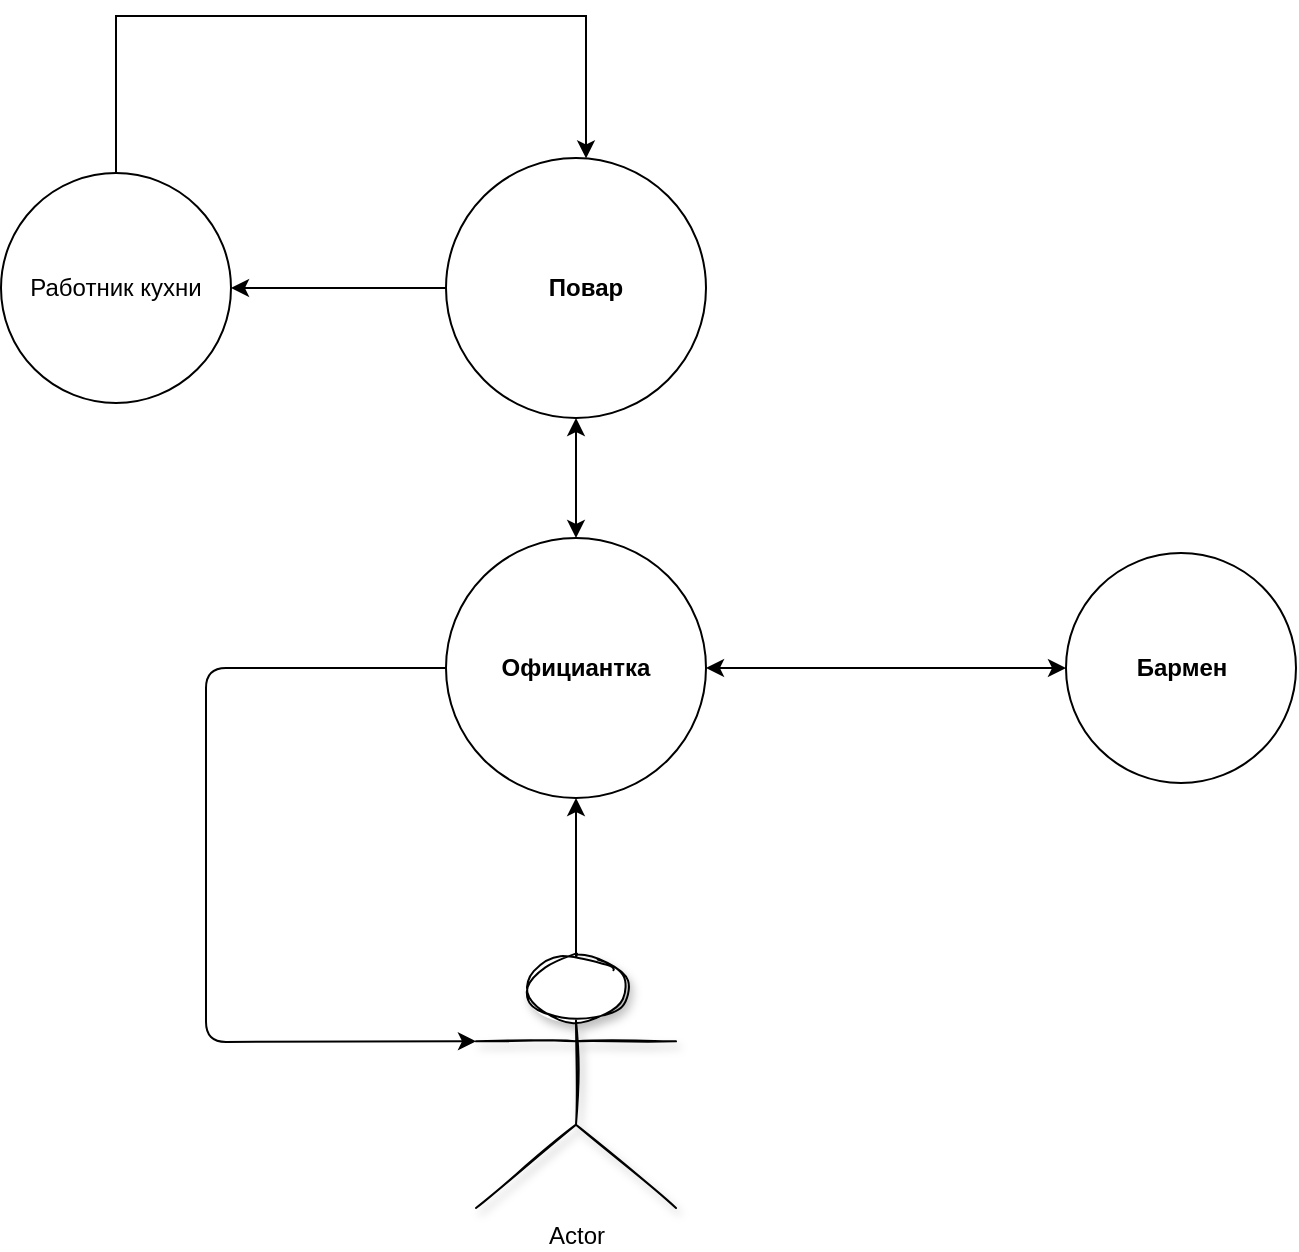 <mxfile version="13.6.9" type="github">
  <diagram id="5BpWPNB7zqO8pXMhIp4k" name="Page-1">
    <mxGraphModel dx="1465" dy="1072" grid="1" gridSize="10" guides="1" tooltips="1" connect="1" arrows="1" fold="1" page="1" pageScale="1" pageWidth="827" pageHeight="1169" math="0" shadow="0">
      <root>
        <mxCell id="0" />
        <mxCell id="1" parent="0" />
        <mxCell id="IwPPQsdHpsJH9iU7hfFo-1" value="" style="ellipse;whiteSpace=wrap;html=1;aspect=fixed;" vertex="1" parent="1">
          <mxGeometry x="320" y="390" width="130" height="130" as="geometry" />
        </mxCell>
        <mxCell id="IwPPQsdHpsJH9iU7hfFo-11" style="edgeStyle=orthogonalEdgeStyle;rounded=0;orthogonalLoop=1;jettySize=auto;html=1;exitX=0;exitY=0.5;exitDx=0;exitDy=0;entryX=1;entryY=0.5;entryDx=0;entryDy=0;" edge="1" parent="1" source="IwPPQsdHpsJH9iU7hfFo-2" target="IwPPQsdHpsJH9iU7hfFo-4">
          <mxGeometry relative="1" as="geometry" />
        </mxCell>
        <mxCell id="IwPPQsdHpsJH9iU7hfFo-2" value="" style="ellipse;whiteSpace=wrap;html=1;aspect=fixed;" vertex="1" parent="1">
          <mxGeometry x="320" y="200" width="130" height="130" as="geometry" />
        </mxCell>
        <mxCell id="IwPPQsdHpsJH9iU7hfFo-3" value="" style="ellipse;whiteSpace=wrap;html=1;aspect=fixed;" vertex="1" parent="1">
          <mxGeometry x="630" y="397.5" width="115" height="115" as="geometry" />
        </mxCell>
        <mxCell id="IwPPQsdHpsJH9iU7hfFo-24" style="edgeStyle=orthogonalEdgeStyle;rounded=0;orthogonalLoop=1;jettySize=auto;html=1;exitX=0.5;exitY=0;exitDx=0;exitDy=0;" edge="1" parent="1" source="IwPPQsdHpsJH9iU7hfFo-4" target="IwPPQsdHpsJH9iU7hfFo-2">
          <mxGeometry relative="1" as="geometry">
            <mxPoint x="380" y="50" as="targetPoint" />
            <Array as="points">
              <mxPoint x="155" y="129" />
              <mxPoint x="390" y="129" />
            </Array>
          </mxGeometry>
        </mxCell>
        <mxCell id="IwPPQsdHpsJH9iU7hfFo-4" value="" style="ellipse;whiteSpace=wrap;html=1;aspect=fixed;" vertex="1" parent="1">
          <mxGeometry x="97.5" y="207.5" width="115" height="115" as="geometry" />
        </mxCell>
        <mxCell id="IwPPQsdHpsJH9iU7hfFo-5" value="Официантка" style="text;html=1;strokeColor=none;fillColor=none;align=center;verticalAlign=middle;whiteSpace=wrap;rounded=0;fontStyle=1" vertex="1" parent="1">
          <mxGeometry x="340" y="425" width="90" height="60" as="geometry" />
        </mxCell>
        <mxCell id="IwPPQsdHpsJH9iU7hfFo-6" value="&lt;b&gt;Повар&lt;/b&gt;" style="text;html=1;strokeColor=none;fillColor=none;align=center;verticalAlign=middle;whiteSpace=wrap;rounded=0;" vertex="1" parent="1">
          <mxGeometry x="360" y="245" width="60" height="40" as="geometry" />
        </mxCell>
        <mxCell id="IwPPQsdHpsJH9iU7hfFo-7" value="Бармен" style="text;html=1;strokeColor=none;fillColor=none;align=center;verticalAlign=middle;whiteSpace=wrap;rounded=0;fontStyle=1" vertex="1" parent="1">
          <mxGeometry x="667.5" y="445" width="40" height="20" as="geometry" />
        </mxCell>
        <mxCell id="IwPPQsdHpsJH9iU7hfFo-8" value="Работник кухни" style="text;html=1;strokeColor=none;fillColor=none;align=center;verticalAlign=middle;whiteSpace=wrap;rounded=0;" vertex="1" parent="1">
          <mxGeometry x="110" y="235" width="90" height="60" as="geometry" />
        </mxCell>
        <mxCell id="IwPPQsdHpsJH9iU7hfFo-13" value="" style="endArrow=classic;startArrow=classic;html=1;entryX=0.5;entryY=1;entryDx=0;entryDy=0;exitX=0.5;exitY=0;exitDx=0;exitDy=0;" edge="1" parent="1" source="IwPPQsdHpsJH9iU7hfFo-1" target="IwPPQsdHpsJH9iU7hfFo-2">
          <mxGeometry width="50" height="50" relative="1" as="geometry">
            <mxPoint x="360" y="370" as="sourcePoint" />
            <mxPoint x="410" y="320" as="targetPoint" />
          </mxGeometry>
        </mxCell>
        <mxCell id="IwPPQsdHpsJH9iU7hfFo-17" value="" style="endArrow=classic;startArrow=classic;html=1;entryX=0;entryY=0.5;entryDx=0;entryDy=0;exitX=1;exitY=0.5;exitDx=0;exitDy=0;" edge="1" parent="1" source="IwPPQsdHpsJH9iU7hfFo-1" target="IwPPQsdHpsJH9iU7hfFo-3">
          <mxGeometry width="50" height="50" relative="1" as="geometry">
            <mxPoint x="510" y="480" as="sourcePoint" />
            <mxPoint x="560" y="430" as="targetPoint" />
          </mxGeometry>
        </mxCell>
        <mxCell id="IwPPQsdHpsJH9iU7hfFo-19" style="edgeStyle=orthogonalEdgeStyle;rounded=0;orthogonalLoop=1;jettySize=auto;html=1;entryX=0.5;entryY=1;entryDx=0;entryDy=0;" edge="1" parent="1" source="IwPPQsdHpsJH9iU7hfFo-18" target="IwPPQsdHpsJH9iU7hfFo-1">
          <mxGeometry relative="1" as="geometry" />
        </mxCell>
        <mxCell id="IwPPQsdHpsJH9iU7hfFo-18" value="Actor" style="shape=umlActor;verticalLabelPosition=bottom;verticalAlign=top;html=1;outlineConnect=0;shadow=1;sketch=1;" vertex="1" parent="1">
          <mxGeometry x="335" y="600" width="100" height="125" as="geometry" />
        </mxCell>
        <mxCell id="IwPPQsdHpsJH9iU7hfFo-21" value="" style="endArrow=classic;html=1;entryX=0;entryY=0.333;entryDx=0;entryDy=0;entryPerimeter=0;exitX=0;exitY=0.5;exitDx=0;exitDy=0;" edge="1" parent="1" source="IwPPQsdHpsJH9iU7hfFo-1" target="IwPPQsdHpsJH9iU7hfFo-18">
          <mxGeometry width="50" height="50" relative="1" as="geometry">
            <mxPoint x="220" y="642" as="sourcePoint" />
            <mxPoint x="262.5" y="630" as="targetPoint" />
            <Array as="points">
              <mxPoint x="200" y="455" />
              <mxPoint x="200" y="642" />
            </Array>
          </mxGeometry>
        </mxCell>
      </root>
    </mxGraphModel>
  </diagram>
</mxfile>
